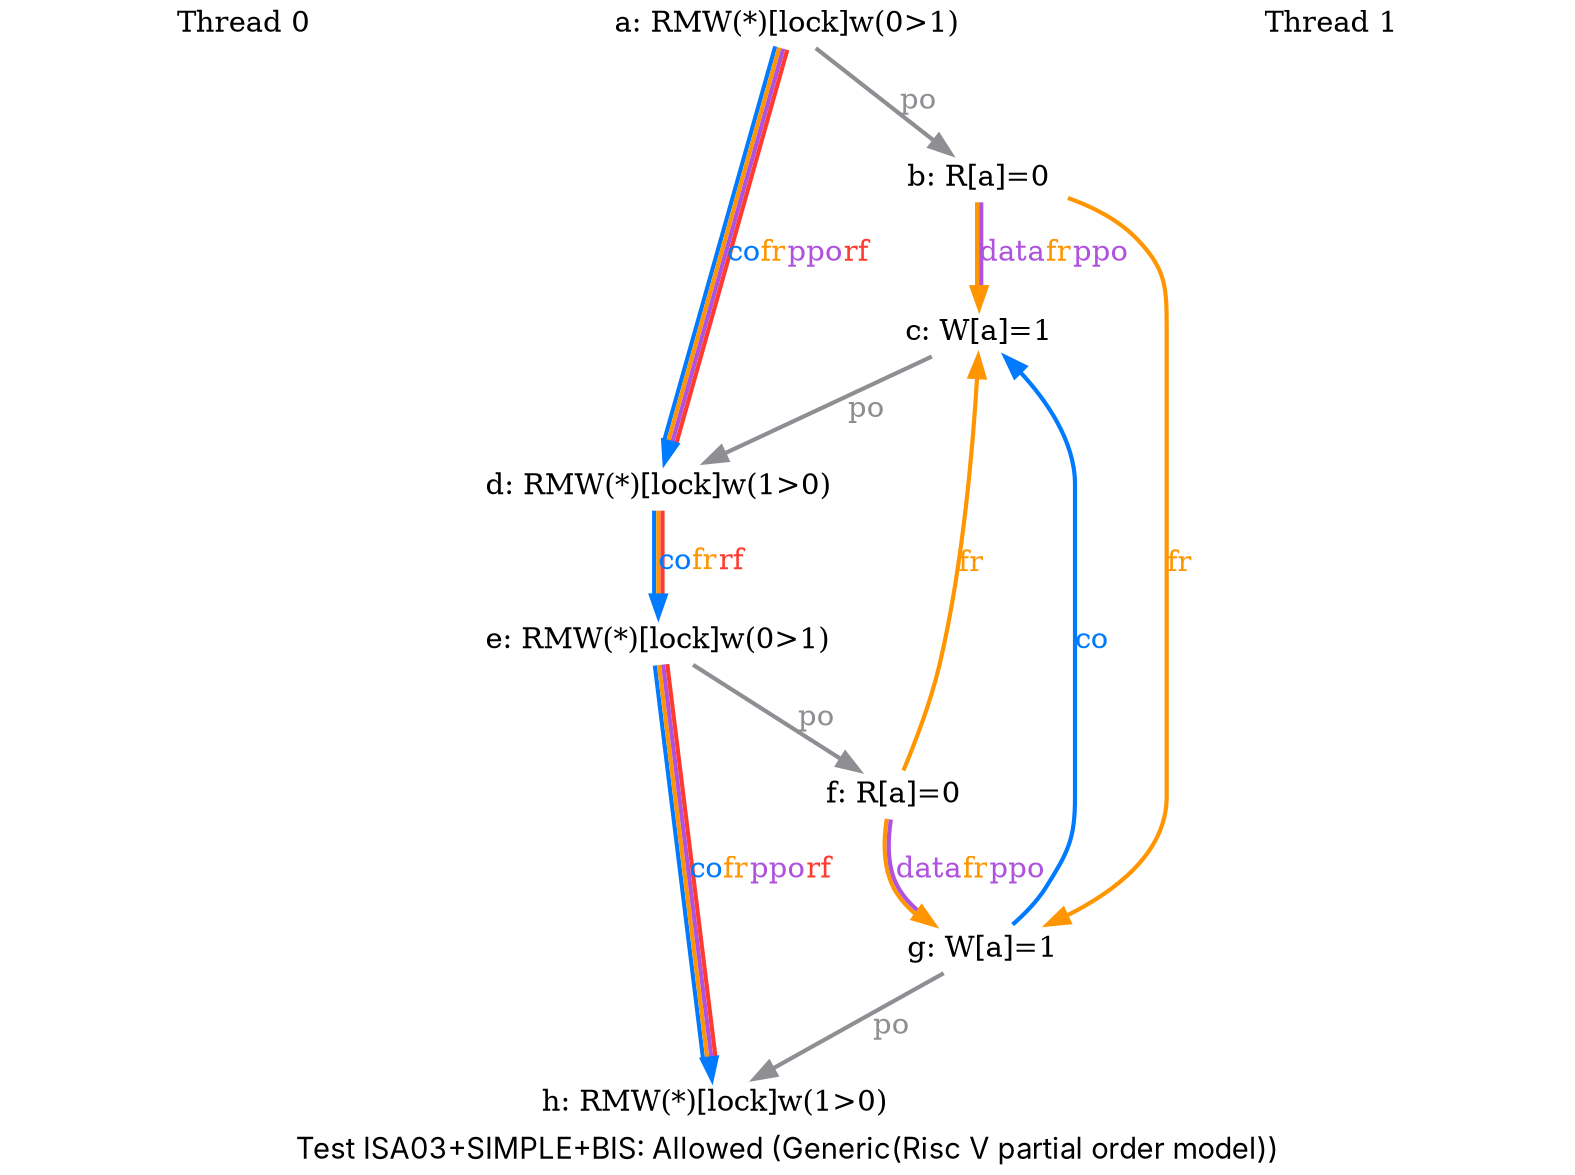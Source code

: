 digraph G {

splines=spline;
pad="0.000000";
fontname="SF Pro Display";

/* legend */
fontsize=14;
label="Test ISA03+SIMPLE+BIS: Allowed (Generic(Risc V partial order model))";


/* the unlocked events */
proc0_label_node [shape=none, fontsize=14, label="Thread 0", pos="1.000000,4.050000!", fixedsize=true, width=3.250000, height=0.281250]
eiid0 [label="a: RMW(*)[lock]w(0>1)", shape="none", fontsize=14, pos="1.000000,3.375000!", fixedsize="false", height="0.194444", width="3.500000"];
eiid1 [label="b: R[a]=0", shape="none", fontsize=14, pos="1.000000,2.250000!", fixedsize="false", height="0.194444", width="1.166667"];
eiid2 [label="c: W[a]=1", shape="none", fontsize=14, pos="1.000000,1.125000!", fixedsize="false", height="0.194444", width="1.166667"];
eiid3 [label="d: RMW(*)[lock]w(1>0)", shape="none", fontsize=14, pos="1.000000,0.000000!", fixedsize="false", height="0.194444", width="3.500000"];
proc1_label_node [shape=none, fontsize=14, label="Thread 1", pos="6.000000,4.050000!", fixedsize=true, width=3.250000, height=0.281250]
eiid4 [label="e: RMW(*)[lock]w(0>1)", shape="none", fontsize=14, pos="6.000000,3.375000!", fixedsize="false", height="0.194444", width="3.500000"];
eiid5 [label="f: R[a]=0", shape="none", fontsize=14, pos="6.000000,2.250000!", fixedsize="false", height="0.194444", width="1.166667"];
eiid6 [label="g: W[a]=1", shape="none", fontsize=14, pos="6.000000,1.125000!", fixedsize="false", height="0.194444", width="1.166667"];
eiid7 [label="h: RMW(*)[lock]w(1>0)", shape="none", fontsize=14, pos="6.000000,0.000000!", fixedsize="false", height="0.194444", width="3.500000"];

/* the intra_causality_data edges */


/* the intra_causality_control edges */

/* the poi edges */
/* the rfmap edges */


/* The viewed-before edges */
eiid0 -> eiid1 [label=<<font color="#8E8E93">po</font>>, color="#8E8E93", fontsize=14, penwidth="2.000000", arrowsize="1.000000"];
eiid0 -> eiid3 [label=<<font color="#007AFF">co</font><font color="#FF9500">fr</font><font color="#AF52DE">ppo</font><font color="#FF3B30">rf</font>>, color="#007AFF:#FF9500:#AF52DE:#FF3B30", fontsize=14, penwidth="2.000000", arrowsize="1.000000"];
eiid1 -> eiid2 [label=<<font color="#AF52DE">data</font><font color="#FF9500">fr</font><font color="#AF52DE">ppo</font>>, color="#FF9500:#AF52DE", fontsize=14, penwidth="2.000000", arrowsize="1.000000"];
eiid1 -> eiid6 [label=<<font color="#FF9500">fr</font>>, color="#FF9500", fontsize=14, penwidth="2.000000", arrowsize="1.000000"];
eiid2 -> eiid3 [label=<<font color="#8E8E93">po</font>>, color="#8E8E93", fontsize=14, penwidth="2.000000", arrowsize="1.000000"];
eiid3 -> eiid4 [label=<<font color="#007AFF">co</font><font color="#FF9500">fr</font><font color="#FF3B30">rf</font>>, color="#007AFF:#FF9500:#FF3B30", fontsize=14, penwidth="2.000000", arrowsize="1.000000"];
eiid4 -> eiid5 [label=<<font color="#8E8E93">po</font>>, color="#8E8E93", fontsize=14, penwidth="2.000000", arrowsize="1.000000"];
eiid4 -> eiid7 [label=<<font color="#007AFF">co</font><font color="#FF9500">fr</font><font color="#AF52DE">ppo</font><font color="#FF3B30">rf</font>>, color="#007AFF:#FF9500:#AF52DE:#FF3B30", fontsize=14, penwidth="2.000000", arrowsize="1.000000"];
eiid5 -> eiid2 [label=<<font color="#FF9500">fr</font>>, color="#FF9500", fontsize=14, penwidth="2.000000", arrowsize="1.000000"];
eiid5 -> eiid6 [label=<<font color="#AF52DE">data</font><font color="#FF9500">fr</font><font color="#AF52DE">ppo</font>>, color="#FF9500:#AF52DE", fontsize=14, penwidth="2.000000", arrowsize="1.000000"];
eiid6 -> eiid2 [label=<<font color="#007AFF">co</font>>, color="#007AFF", fontsize=14, penwidth="2.000000", arrowsize="1.000000"];
eiid6 -> eiid7 [label=<<font color="#8E8E93">po</font>>, color="#8E8E93", fontsize=14, penwidth="2.000000", arrowsize="1.000000"];
}
